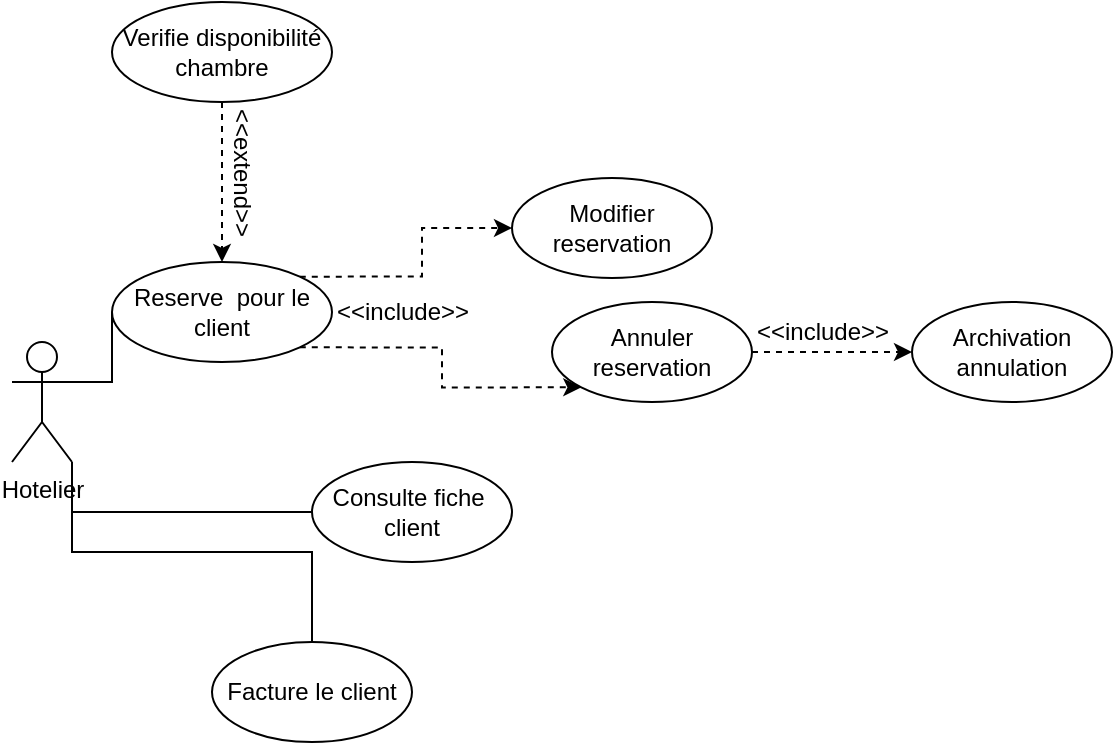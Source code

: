 <mxfile version="22.1.21" type="device">
  <diagram name="Page-1" id="jKxQQH5EmAezUqMMsycf">
    <mxGraphModel dx="1036" dy="661" grid="1" gridSize="10" guides="1" tooltips="1" connect="1" arrows="1" fold="1" page="1" pageScale="1" pageWidth="827" pageHeight="1169" math="0" shadow="0">
      <root>
        <mxCell id="0" />
        <mxCell id="1" parent="0" />
        <mxCell id="2VoHj_z8F_75dmYWkFnw-29" style="edgeStyle=orthogonalEdgeStyle;rounded=0;orthogonalLoop=1;jettySize=auto;html=1;exitX=1;exitY=1;exitDx=0;exitDy=0;entryX=0;entryY=1;entryDx=0;entryDy=0;dashed=1;" edge="1" parent="1" source="2VoHj_z8F_75dmYWkFnw-5" target="2VoHj_z8F_75dmYWkFnw-28">
          <mxGeometry relative="1" as="geometry" />
        </mxCell>
        <mxCell id="2VoHj_z8F_75dmYWkFnw-30" style="edgeStyle=orthogonalEdgeStyle;rounded=0;orthogonalLoop=1;jettySize=auto;html=1;exitX=1;exitY=0;exitDx=0;exitDy=0;dashed=1;" edge="1" parent="1" source="2VoHj_z8F_75dmYWkFnw-5" target="2VoHj_z8F_75dmYWkFnw-27">
          <mxGeometry relative="1" as="geometry" />
        </mxCell>
        <mxCell id="2VoHj_z8F_75dmYWkFnw-5" value="Reserve&amp;nbsp; pour le client" style="ellipse;whiteSpace=wrap;html=1;" vertex="1" parent="1">
          <mxGeometry x="80" y="250" width="110" height="50" as="geometry" />
        </mxCell>
        <mxCell id="2VoHj_z8F_75dmYWkFnw-25" style="edgeStyle=orthogonalEdgeStyle;rounded=0;orthogonalLoop=1;jettySize=auto;html=1;exitX=1;exitY=1;exitDx=0;exitDy=0;exitPerimeter=0;endArrow=none;endFill=0;" edge="1" parent="1" source="2VoHj_z8F_75dmYWkFnw-9" target="2VoHj_z8F_75dmYWkFnw-15">
          <mxGeometry relative="1" as="geometry" />
        </mxCell>
        <mxCell id="2VoHj_z8F_75dmYWkFnw-26" style="edgeStyle=orthogonalEdgeStyle;rounded=0;orthogonalLoop=1;jettySize=auto;html=1;exitX=1;exitY=0.333;exitDx=0;exitDy=0;exitPerimeter=0;entryX=0;entryY=0.5;entryDx=0;entryDy=0;endArrow=none;endFill=0;" edge="1" parent="1" source="2VoHj_z8F_75dmYWkFnw-9" target="2VoHj_z8F_75dmYWkFnw-5">
          <mxGeometry relative="1" as="geometry" />
        </mxCell>
        <mxCell id="2VoHj_z8F_75dmYWkFnw-36" style="edgeStyle=orthogonalEdgeStyle;rounded=0;orthogonalLoop=1;jettySize=auto;html=1;exitX=1;exitY=1;exitDx=0;exitDy=0;exitPerimeter=0;endArrow=none;endFill=0;" edge="1" parent="1" source="2VoHj_z8F_75dmYWkFnw-9" target="2VoHj_z8F_75dmYWkFnw-35">
          <mxGeometry relative="1" as="geometry" />
        </mxCell>
        <mxCell id="2VoHj_z8F_75dmYWkFnw-9" value="Hotelier" style="shape=umlActor;verticalLabelPosition=bottom;verticalAlign=top;html=1;outlineConnect=0;" vertex="1" parent="1">
          <mxGeometry x="30" y="290" width="30" height="60" as="geometry" />
        </mxCell>
        <mxCell id="2VoHj_z8F_75dmYWkFnw-23" style="edgeStyle=orthogonalEdgeStyle;rounded=0;orthogonalLoop=1;jettySize=auto;html=1;exitX=0.5;exitY=1;exitDx=0;exitDy=0;dashed=1;" edge="1" parent="1" source="2VoHj_z8F_75dmYWkFnw-10" target="2VoHj_z8F_75dmYWkFnw-5">
          <mxGeometry relative="1" as="geometry" />
        </mxCell>
        <mxCell id="2VoHj_z8F_75dmYWkFnw-10" value="Verifie disponibilité chambre" style="ellipse;whiteSpace=wrap;html=1;" vertex="1" parent="1">
          <mxGeometry x="80" y="120" width="110" height="50" as="geometry" />
        </mxCell>
        <mxCell id="2VoHj_z8F_75dmYWkFnw-15" value="Facture le client" style="ellipse;whiteSpace=wrap;html=1;" vertex="1" parent="1">
          <mxGeometry x="130" y="440" width="100" height="50" as="geometry" />
        </mxCell>
        <mxCell id="2VoHj_z8F_75dmYWkFnw-24" value="&amp;lt;&amp;lt;extend&amp;gt;&amp;gt;" style="text;html=1;align=center;verticalAlign=middle;resizable=0;points=[];autosize=1;strokeColor=none;fillColor=none;rotation=90;" vertex="1" parent="1">
          <mxGeometry x="100" y="190" width="90" height="30" as="geometry" />
        </mxCell>
        <mxCell id="2VoHj_z8F_75dmYWkFnw-27" value="Modifier reservation" style="ellipse;whiteSpace=wrap;html=1;" vertex="1" parent="1">
          <mxGeometry x="280" y="208" width="100" height="50" as="geometry" />
        </mxCell>
        <mxCell id="2VoHj_z8F_75dmYWkFnw-33" style="edgeStyle=orthogonalEdgeStyle;rounded=0;orthogonalLoop=1;jettySize=auto;html=1;exitX=1;exitY=0.5;exitDx=0;exitDy=0;dashed=1;" edge="1" parent="1" source="2VoHj_z8F_75dmYWkFnw-28" target="2VoHj_z8F_75dmYWkFnw-32">
          <mxGeometry relative="1" as="geometry" />
        </mxCell>
        <mxCell id="2VoHj_z8F_75dmYWkFnw-28" value="Annuler reservation" style="ellipse;whiteSpace=wrap;html=1;" vertex="1" parent="1">
          <mxGeometry x="300" y="270" width="100" height="50" as="geometry" />
        </mxCell>
        <mxCell id="2VoHj_z8F_75dmYWkFnw-31" value="&amp;lt;&amp;lt;include&amp;gt;&amp;gt;" style="text;html=1;align=center;verticalAlign=middle;resizable=0;points=[];autosize=1;strokeColor=none;fillColor=none;" vertex="1" parent="1">
          <mxGeometry x="180" y="260" width="90" height="30" as="geometry" />
        </mxCell>
        <mxCell id="2VoHj_z8F_75dmYWkFnw-32" value="Archivation annulation" style="ellipse;whiteSpace=wrap;html=1;" vertex="1" parent="1">
          <mxGeometry x="480" y="270" width="100" height="50" as="geometry" />
        </mxCell>
        <mxCell id="2VoHj_z8F_75dmYWkFnw-34" value="&amp;lt;&amp;lt;include&amp;gt;&amp;gt;" style="text;html=1;align=center;verticalAlign=middle;resizable=0;points=[];autosize=1;strokeColor=none;fillColor=none;" vertex="1" parent="1">
          <mxGeometry x="390" y="270" width="90" height="30" as="geometry" />
        </mxCell>
        <mxCell id="2VoHj_z8F_75dmYWkFnw-35" value="Consulte fiche&amp;nbsp; client" style="ellipse;whiteSpace=wrap;html=1;" vertex="1" parent="1">
          <mxGeometry x="180" y="350" width="100" height="50" as="geometry" />
        </mxCell>
      </root>
    </mxGraphModel>
  </diagram>
</mxfile>
